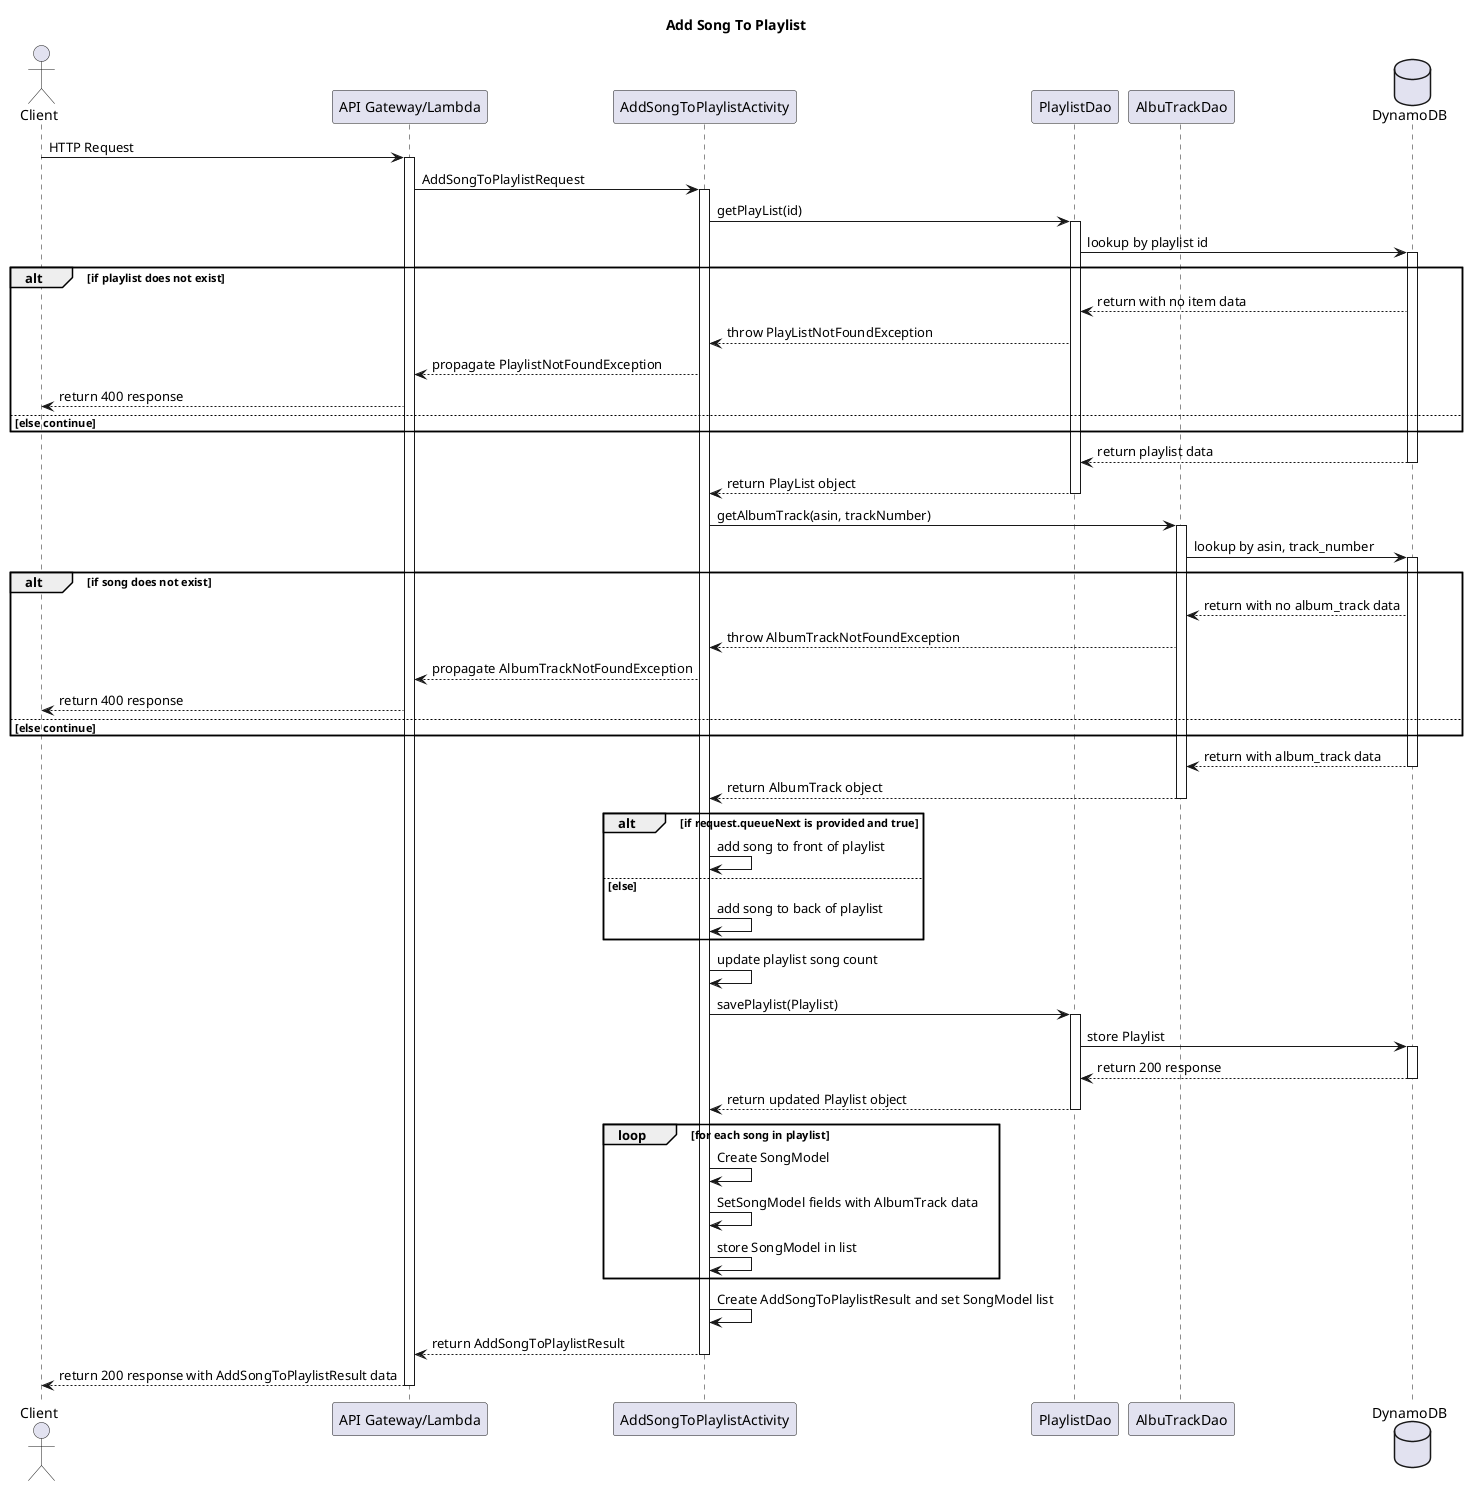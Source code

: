 @startuml

actor "Client" as client
participant "API Gateway/Lambda" as apiGateway
participant "AddSongToPlaylistActivity" as addSongActivity
participant "PlaylistDao" as playlistDao
participant "AlbuTrackDao" as albumTrackDao
database "DynamoDB" as dynamoDB

title Add Song To Playlist

client -> apiGateway : HTTP Request
activate apiGateway

apiGateway -> addSongActivity : AddSongToPlaylistRequest
activate addSongActivity

addSongActivity -> playlistDao : getPlayList(id)
activate playlistDao

playlistDao -> dynamoDB : lookup by playlist id
activate dynamoDB

alt if playlist does not exist
dynamoDB --> playlistDao : return with no item data
playlistDao --> addSongActivity: throw PlayListNotFoundException
addSongActivity --> apiGateway: propagate PlaylistNotFoundException
apiGateway --> client: return 400 response
else else continue
end

dynamoDB --> playlistDao: return playlist data
deactivate dynamoDB

playlistDao --> addSongActivity : return PlayList object
deactivate playlistDao

addSongActivity -> albumTrackDao : getAlbumTrack(asin, trackNumber)
activate albumTrackDao

albumTrackDao -> dynamoDB : lookup by asin, track_number
activate dynamoDB

alt if song does not exist
dynamoDB --> albumTrackDao: return with no album_track data
albumTrackDao --> addSongActivity : throw AlbumTrackNotFoundException
addSongActivity --> apiGateway: propagate AlbumTrackNotFoundException
apiGateway --> client : return 400 response
else else continue
end

dynamoDB --> albumTrackDao: return with album_track data
deactivate dynamoDB

albumTrackDao --> addSongActivity : return AlbumTrack object
deactivate albumTrackDao

alt if request.queueNext is provided and true
addSongActivity -> addSongActivity: add song to front of playlist

else else
addSongActivity -> addSongActivity: add song to back of playlist
end

addSongActivity -> addSongActivity: update playlist song count

addSongActivity -> playlistDao : savePlaylist(Playlist)
activate playlistDao

playlistDao -> dynamoDB : store Playlist
activate dynamoDB

dynamoDB --> playlistDao : return 200 response
deactivate dynamoDB

playlistDao --> addSongActivity : return updated Playlist object
deactivate playlistDao

loop for each song in playlist
addSongActivity -> addSongActivity: Create SongModel
addSongActivity -> addSongActivity: SetSongModel fields with AlbumTrack data
addSongActivity -> addSongActivity: store SongModel in list
end

addSongActivity -> addSongActivity: Create AddSongToPlaylistResult and set SongModel list

addSongActivity --> apiGateway : return AddSongToPlaylistResult
deactivate addSongActivity

apiGateway --> client : return 200 response with AddSongToPlaylistResult data
deactivate apiGateway

@enduml
